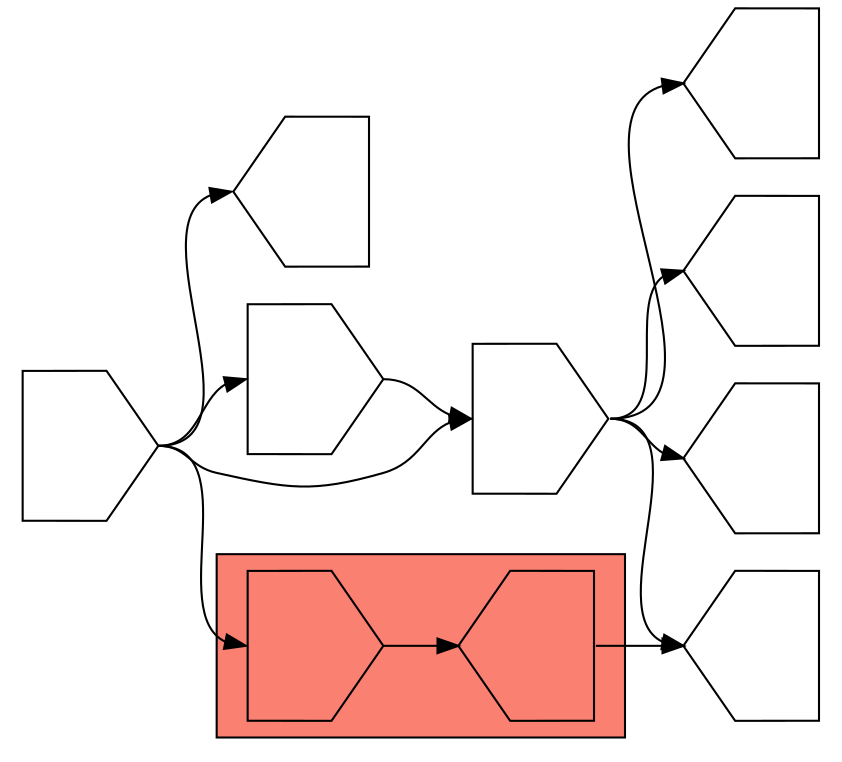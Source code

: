 digraph asm {
	rotate=90;
	edge [headport=n,tailport=s];
subgraph cluster_C2158_10720 {
	2158 [label="",height=1,width=1,shape=invhouse];
	10720 [label="",height=1,width=1,shape=house];
	style=filled;
	fillcolor=salmon;
}
	2323 [label="",height=1,width=1,shape=house];
	8301 [label="",height=1,width=1,shape=invhouse];
	581 [label="",height=1,width=1,shape=house];
	6131 [label="",height=1,width=1,shape=house];
	19985 [label="",height=1,width=1,shape=house];
	2727 [label="",height=1,width=1,shape=invhouse];
	10730 [label="",height=1,width=1,shape=invhouse];
	19146 [label="",height=1,width=1,shape=house];
	2158 -> 10720
	10720 -> 2323
	8301 -> 581
	8301 -> 2323
	8301 -> 6131
	8301 -> 19985
	2727 -> 2158
	2727 -> 8301
	2727 -> 10730
	2727 -> 19146
	10730 -> 8301
}